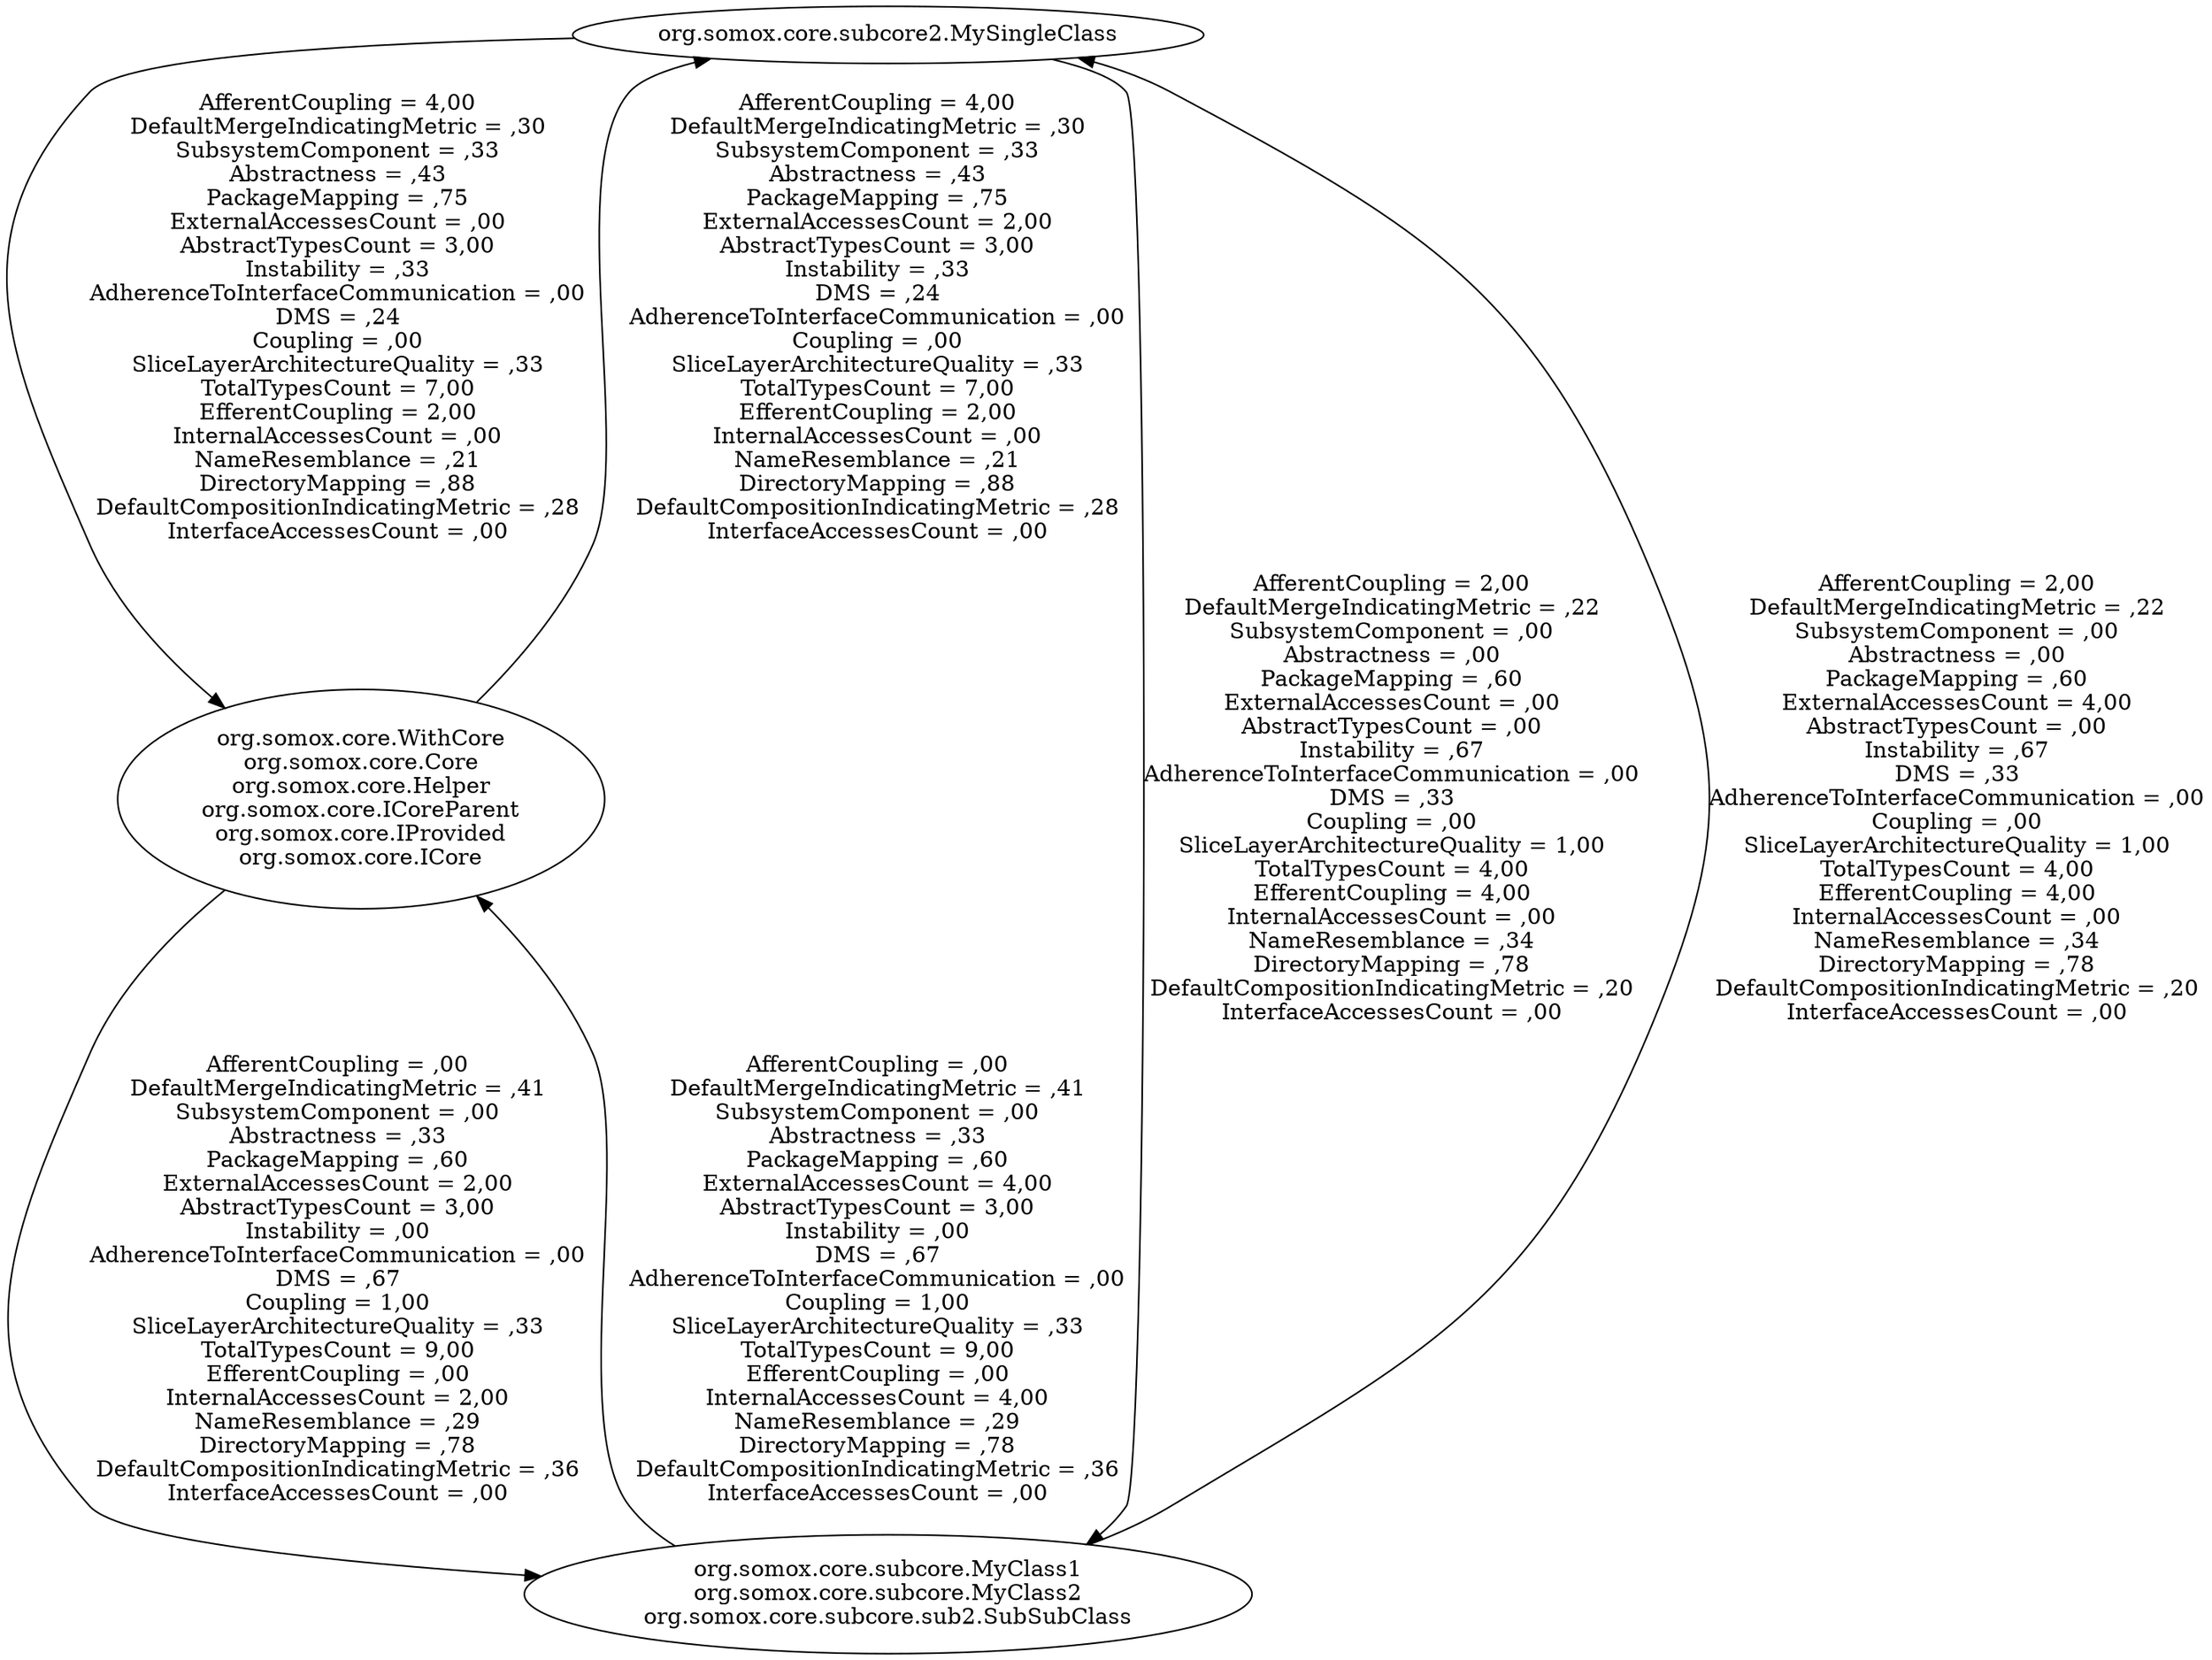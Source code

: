 digraph G {
"org.somox.core.subcore2.MySingleClass";
"org.somox.core.WithCore\norg.somox.core.Core\norg.somox.core.Helper\norg.somox.core.ICoreParent\norg.somox.core.IProvided\norg.somox.core.ICore";
"org.somox.core.subcore.MyClass1\norg.somox.core.subcore.MyClass2\norg.somox.core.subcore.sub2.SubSubClass";
"org.somox.core.WithCore\norg.somox.core.Core\norg.somox.core.Helper\norg.somox.core.ICoreParent\norg.somox.core.IProvided\norg.somox.core.ICore" -> "org.somox.core.subcore2.MySingleClass" [label="AfferentCoupling = 4,00\nDefaultMergeIndicatingMetric = ,30\nSubsystemComponent = ,33\nAbstractness = ,43\nPackageMapping = ,75\nExternalAccessesCount = 2,00\nAbstractTypesCount = 3,00\nInstability = ,33\nDMS = ,24\nAdherenceToInterfaceCommunication = ,00\nCoupling = ,00\nSliceLayerArchitectureQuality = ,33\nTotalTypesCount = 7,00\nEfferentCoupling = 2,00\nInternalAccessesCount = ,00\nNameResemblance = ,21\nDirectoryMapping = ,88\nDefaultCompositionIndicatingMetric = ,28\nInterfaceAccessesCount = ,00\n"];
"org.somox.core.subcore2.MySingleClass" -> "org.somox.core.WithCore\norg.somox.core.Core\norg.somox.core.Helper\norg.somox.core.ICoreParent\norg.somox.core.IProvided\norg.somox.core.ICore" [label="AfferentCoupling = 4,00\nDefaultMergeIndicatingMetric = ,30\nSubsystemComponent = ,33\nAbstractness = ,43\nPackageMapping = ,75\nExternalAccessesCount = ,00\nAbstractTypesCount = 3,00\nInstability = ,33\nAdherenceToInterfaceCommunication = ,00\nDMS = ,24\nCoupling = ,00\nSliceLayerArchitectureQuality = ,33\nTotalTypesCount = 7,00\nEfferentCoupling = 2,00\nInternalAccessesCount = ,00\nNameResemblance = ,21\nDirectoryMapping = ,88\nDefaultCompositionIndicatingMetric = ,28\nInterfaceAccessesCount = ,00\n"];
"org.somox.core.subcore.MyClass1\norg.somox.core.subcore.MyClass2\norg.somox.core.subcore.sub2.SubSubClass" -> "org.somox.core.WithCore\norg.somox.core.Core\norg.somox.core.Helper\norg.somox.core.ICoreParent\norg.somox.core.IProvided\norg.somox.core.ICore" [label="AfferentCoupling = ,00\nDefaultMergeIndicatingMetric = ,41\nSubsystemComponent = ,00\nAbstractness = ,33\nPackageMapping = ,60\nExternalAccessesCount = 4,00\nAbstractTypesCount = 3,00\nInstability = ,00\nDMS = ,67\nAdherenceToInterfaceCommunication = ,00\nCoupling = 1,00\nSliceLayerArchitectureQuality = ,33\nTotalTypesCount = 9,00\nEfferentCoupling = ,00\nInternalAccessesCount = 4,00\nNameResemblance = ,29\nDirectoryMapping = ,78\nDefaultCompositionIndicatingMetric = ,36\nInterfaceAccessesCount = ,00\n"];
"org.somox.core.WithCore\norg.somox.core.Core\norg.somox.core.Helper\norg.somox.core.ICoreParent\norg.somox.core.IProvided\norg.somox.core.ICore" -> "org.somox.core.subcore.MyClass1\norg.somox.core.subcore.MyClass2\norg.somox.core.subcore.sub2.SubSubClass" [label="AfferentCoupling = ,00\nDefaultMergeIndicatingMetric = ,41\nSubsystemComponent = ,00\nAbstractness = ,33\nPackageMapping = ,60\nExternalAccessesCount = 2,00\nAbstractTypesCount = 3,00\nInstability = ,00\nAdherenceToInterfaceCommunication = ,00\nDMS = ,67\nCoupling = 1,00\nSliceLayerArchitectureQuality = ,33\nTotalTypesCount = 9,00\nEfferentCoupling = ,00\nInternalAccessesCount = 2,00\nNameResemblance = ,29\nDirectoryMapping = ,78\nDefaultCompositionIndicatingMetric = ,36\nInterfaceAccessesCount = ,00\n"];
"org.somox.core.subcore.MyClass1\norg.somox.core.subcore.MyClass2\norg.somox.core.subcore.sub2.SubSubClass" -> "org.somox.core.subcore2.MySingleClass" [label="AfferentCoupling = 2,00\nDefaultMergeIndicatingMetric = ,22\nSubsystemComponent = ,00\nAbstractness = ,00\nPackageMapping = ,60\nExternalAccessesCount = 4,00\nAbstractTypesCount = ,00\nInstability = ,67\nDMS = ,33\nAdherenceToInterfaceCommunication = ,00\nCoupling = ,00\nSliceLayerArchitectureQuality = 1,00\nTotalTypesCount = 4,00\nEfferentCoupling = 4,00\nInternalAccessesCount = ,00\nNameResemblance = ,34\nDirectoryMapping = ,78\nDefaultCompositionIndicatingMetric = ,20\nInterfaceAccessesCount = ,00\n"];
"org.somox.core.subcore2.MySingleClass" -> "org.somox.core.subcore.MyClass1\norg.somox.core.subcore.MyClass2\norg.somox.core.subcore.sub2.SubSubClass" [label="AfferentCoupling = 2,00\nDefaultMergeIndicatingMetric = ,22\nSubsystemComponent = ,00\nAbstractness = ,00\nPackageMapping = ,60\nExternalAccessesCount = ,00\nAbstractTypesCount = ,00\nInstability = ,67\nAdherenceToInterfaceCommunication = ,00\nDMS = ,33\nCoupling = ,00\nSliceLayerArchitectureQuality = 1,00\nTotalTypesCount = 4,00\nEfferentCoupling = 4,00\nInternalAccessesCount = ,00\nNameResemblance = ,34\nDirectoryMapping = ,78\nDefaultCompositionIndicatingMetric = ,20\nInterfaceAccessesCount = ,00\n"];
}

